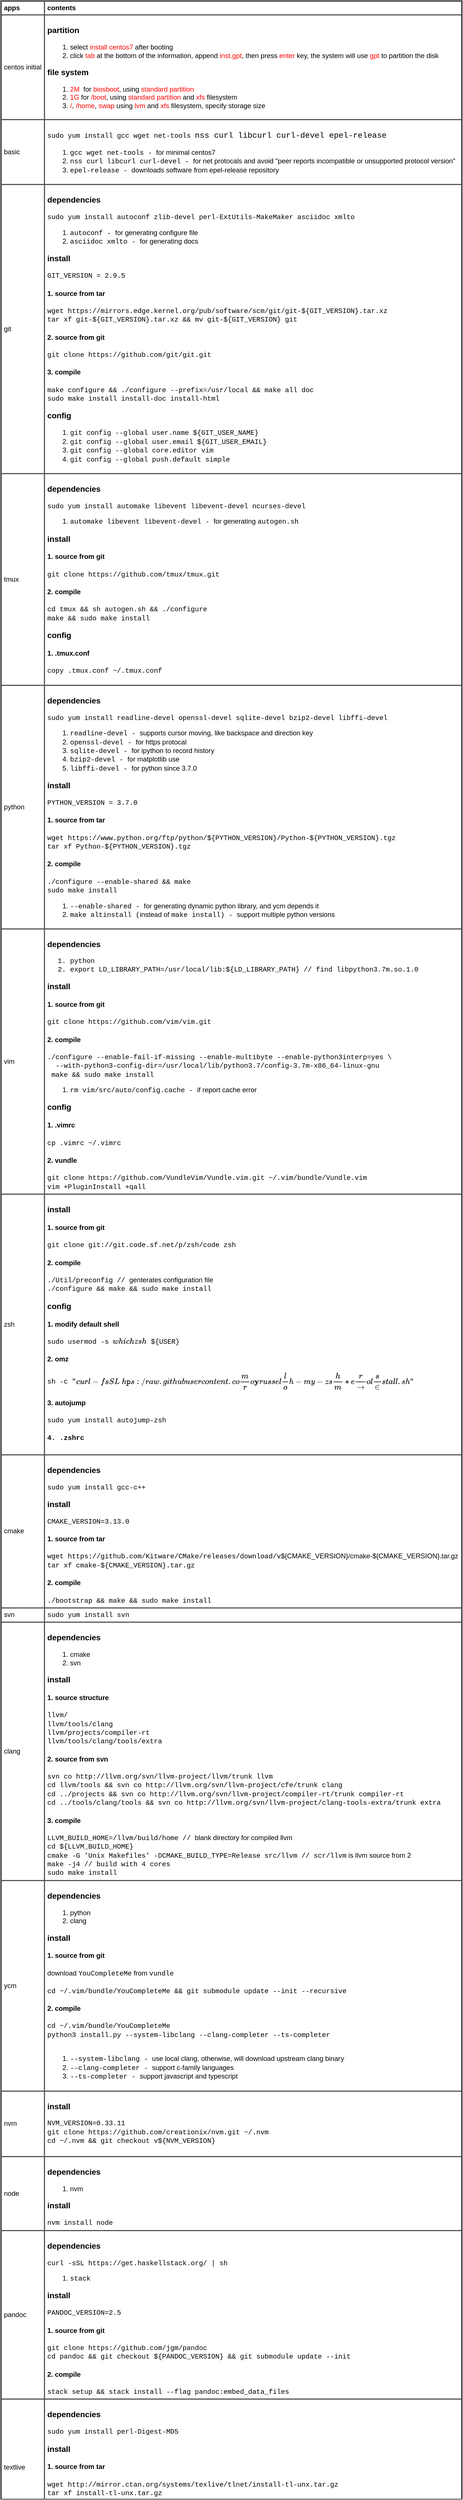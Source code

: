<mxfile version="13.1.3" pages="5">
    <diagram id="DO8AlN30-Ke9jdCdYQRL" name="os">
        <mxGraphModel dx="587" dy="480" grid="1" gridSize="10" guides="1" tooltips="1" connect="1" arrows="1" fold="1" page="1" pageScale="1" pageWidth="827" pageHeight="1169" math="0" shadow="0">
            <root>
                <mxCell id="6Q2QNVw1hPi5WaMZvSgN-0"/>
                <mxCell id="6Q2QNVw1hPi5WaMZvSgN-1" parent="6Q2QNVw1hPi5WaMZvSgN-0"/>
                <mxCell id="KJG7BUrDsRfKeY172VpE-0" value="&lt;table cellpadding=&quot;4&quot; cellspacing=&quot;0&quot; border=&quot;1&quot; style=&quot;font-size: 1em ; width: 100% ; height: 100%&quot;&gt;&lt;tbody&gt;&lt;tr&gt;&lt;th&gt;apps&lt;/th&gt;&lt;th&gt;contents&lt;/th&gt;&lt;/tr&gt;&lt;tr&gt;&lt;td&gt;centos initial&lt;/td&gt;&lt;td&gt;&lt;h3&gt;partition&lt;/h3&gt;&lt;div&gt;&lt;ol&gt;&lt;li&gt;select&amp;nbsp;&lt;font color=&quot;#ff0000&quot;&gt;install centos7&lt;/font&gt;&amp;nbsp;after booting&lt;/li&gt;&lt;li&gt;click&amp;nbsp;&lt;font color=&quot;#ff0000&quot;&gt;tab&lt;/font&gt;&amp;nbsp;at the bottom of the information, append&amp;nbsp;&lt;font color=&quot;#ff0000&quot;&gt;inst.gpt&lt;/font&gt;, then press&amp;nbsp;&lt;font color=&quot;#ff0000&quot;&gt;enter&lt;/font&gt;&amp;nbsp;key, the system will use&amp;nbsp;&lt;font color=&quot;#ff0000&quot;&gt;gpt&lt;/font&gt;&amp;nbsp;to partition the disk&lt;/li&gt;&lt;/ol&gt;&lt;h3&gt;file system&lt;/h3&gt;&lt;/div&gt;&lt;div&gt;&lt;ol&gt;&lt;li&gt;&lt;font color=&quot;#ff0000&quot;&gt;2M&lt;/font&gt;&amp;nbsp; for&amp;nbsp;&lt;font color=&quot;#ff0000&quot;&gt;biosboot&lt;/font&gt;, using&amp;nbsp;&lt;font color=&quot;#ff0000&quot;&gt;standard partition&lt;/font&gt;&lt;/li&gt;&lt;li&gt;&lt;font color=&quot;#ff0000&quot;&gt;1G&lt;/font&gt;&amp;nbsp;for&amp;nbsp;&lt;font color=&quot;#ff0000&quot;&gt;/boot&lt;/font&gt;, using&amp;nbsp;&lt;font color=&quot;#ff0000&quot;&gt;standard partition&lt;/font&gt;&amp;nbsp;and&amp;nbsp;&lt;font color=&quot;#ff0000&quot;&gt;xfs&lt;/font&gt;&amp;nbsp;filesystem&lt;/li&gt;&lt;li&gt;&lt;font color=&quot;#ff0000&quot;&gt;/&lt;/font&gt;,&amp;nbsp;&lt;font color=&quot;#ff0000&quot;&gt;/home&lt;/font&gt;,&amp;nbsp;&lt;font color=&quot;#ff0000&quot;&gt;swap&lt;/font&gt;&amp;nbsp;using&amp;nbsp;&lt;font color=&quot;#ff0000&quot;&gt;lvm&lt;/font&gt;&amp;nbsp;and&amp;nbsp;&lt;font color=&quot;#ff0000&quot;&gt;xfs&lt;/font&gt;&amp;nbsp;filesystem, specify storage size&lt;/li&gt;&lt;/ol&gt;&lt;/div&gt;&lt;/td&gt;&lt;/tr&gt;&lt;tr&gt;&lt;td&gt;basic&lt;/td&gt;&lt;td&gt;&lt;h3&gt;&lt;span style=&quot;font-family: &amp;#34;courier new&amp;#34; ; font-size: 12px ; font-weight: 400&quot;&gt;sudo yum install gcc wget net-tools&amp;nbsp;&lt;/span&gt;&lt;span style=&quot;font-family: &amp;#34;courier new&amp;#34; ; font-size: 1em ; font-weight: 400&quot;&gt;nss curl libcurl curl-devel epel-release&lt;/span&gt;&lt;br&gt;&lt;/h3&gt;&lt;ol&gt;&lt;li&gt;&lt;span style=&quot;font-family: &amp;#34;courier new&amp;#34;&quot;&gt;gcc wget net-tools - &lt;/span&gt;for minimal centos7&lt;br&gt;&lt;/li&gt;&lt;li&gt;&lt;span style=&quot;font-family: &amp;#34;courier new&amp;#34;&quot;&gt;nss curl libcurl curl-devel&amp;nbsp;-&amp;nbsp;&lt;/span&gt;for&amp;nbsp;net protocals and avoid&amp;nbsp;&quot;peer reports incompatible or unsupported protocol version&quot;&lt;/li&gt;&lt;li&gt;&lt;span style=&quot;font-size: 1em ; font-family: &amp;#34;courier new&amp;#34;&quot;&gt;epel-release - &lt;/span&gt;&lt;span style=&quot;font-size: 1em&quot;&gt;downloads software from epel-release repository&lt;/span&gt;&lt;br&gt;&lt;/li&gt;&lt;/ol&gt;&lt;/td&gt;&lt;/tr&gt;&lt;tr&gt;&lt;td&gt;git&lt;/td&gt;&lt;td&gt;&lt;h3&gt;dependencies&lt;/h3&gt;&lt;div&gt;&lt;div&gt;&lt;font face=&quot;Courier New&quot;&gt;sudo yum install autoconf zlib-devel&amp;nbsp;perl-ExtUtils-MakeMaker asciidoc xmlto&lt;/font&gt;&lt;/div&gt;&lt;/div&gt;&lt;div&gt;&lt;ol&gt;&lt;li&gt;&lt;font face=&quot;Courier New&quot;&gt;autoconf - &lt;/font&gt;for&amp;nbsp;generating configure file&lt;/li&gt;&lt;li&gt;&lt;font face=&quot;Courier New&quot;&gt;asciidoc xmlto - &lt;/font&gt;for&amp;nbsp;generating docs&lt;/li&gt;&lt;/ol&gt;&lt;h3&gt;install&lt;/h3&gt;&lt;/div&gt;&lt;div&gt;&lt;span style=&quot;font-family: &amp;#34;courier new&amp;#34;&quot;&gt;GIT_VERSION = 2.9.5&lt;/span&gt;&lt;/div&gt;&lt;h4&gt;1. source from tar&lt;/h4&gt;&lt;div&gt;&lt;div&gt;&lt;font face=&quot;Courier New&quot;&gt;wget&amp;nbsp;https://mirrors.edge.kernel.org/pub/software/scm/git/git-${GIT_VERSION}.tar.xz&lt;/font&gt;&lt;/div&gt;&lt;div&gt;&lt;font face=&quot;Courier New&quot;&gt;tar xf git-${GIT_VERSION}.tar.xz &amp;amp;&amp;amp; mv git-${GIT_VERSION} git&lt;/font&gt;&lt;/div&gt;&lt;/div&gt;&lt;h4&gt;2. source from git&lt;/h4&gt;&lt;div&gt;&lt;span&gt;&lt;font face=&quot;Courier New&quot;&gt;git clone https://github.com/git/git.git&lt;/font&gt;&lt;/span&gt;&lt;/div&gt;&lt;h4&gt;&lt;span&gt;3. compile&lt;/span&gt;&lt;/h4&gt;&lt;div&gt;&lt;div&gt;&lt;font face=&quot;Courier New&quot;&gt;make configure &amp;amp;&amp;amp;&amp;nbsp;./configure --prefix=/usr/local &amp;amp;&amp;amp; make all doc&lt;/font&gt;&lt;/div&gt;&lt;div&gt;&lt;font face=&quot;Courier New&quot;&gt;sudo make install install-doc install-html&lt;/font&gt;&lt;/div&gt;&lt;/div&gt;&lt;h3&gt;config&lt;/h3&gt;&lt;div&gt;&lt;ol&gt;&lt;li&gt;&lt;font face=&quot;Courier New&quot;&gt;git config --global user.name ${GIT_USER_NAME}&lt;/font&gt;&lt;/li&gt;&lt;li&gt;&lt;font face=&quot;Courier New&quot;&gt;git config --global user.email ${GIT_USER_EMAIL}&lt;/font&gt;&lt;/li&gt;&lt;li&gt;&lt;font face=&quot;Courier New&quot;&gt;git config --global core.editor vim&lt;/font&gt;&lt;/li&gt;&lt;li&gt;&lt;font face=&quot;Courier New&quot;&gt;git config --global push.default simple&lt;/font&gt;&lt;/li&gt;&lt;/ol&gt;&lt;/div&gt;&lt;/td&gt;&lt;/tr&gt;&lt;tr&gt;&lt;td&gt;tmux&lt;/td&gt;&lt;td&gt;&lt;h3&gt;dependencies&lt;/h3&gt;&lt;div&gt;&lt;font face=&quot;Courier New&quot;&gt;sudo yum install automake libevent libevent-devel ncurses-devel&lt;/font&gt;&lt;br&gt;&lt;/div&gt;&lt;div&gt;&lt;ol&gt;&lt;li&gt;&lt;font face=&quot;Courier New&quot;&gt;automake libevent libevent-devel - &lt;/font&gt;for generating &lt;font face=&quot;Courier New&quot;&gt;autogen.sh&lt;/font&gt;&lt;br&gt;&lt;/li&gt;&lt;/ol&gt;&lt;h3&gt;install&lt;/h3&gt;&lt;/div&gt;&lt;h4&gt;1. source from git&lt;/h4&gt;&lt;div&gt;&lt;span style=&quot;font-family: &amp;#34;courier new&amp;#34;&quot;&gt;git clone&amp;nbsp;&lt;/span&gt;&lt;font style=&quot;font-family: &amp;#34;courier new&amp;#34;&quot;&gt;https://github.com/tmux/tmux.git&lt;/font&gt;&lt;/div&gt;&lt;div&gt;&lt;font&gt;&lt;h4&gt;&lt;font&gt;2. compile&lt;/font&gt;&lt;/h4&gt;&lt;div style=&quot;font-family: &amp;#34;helvetica&amp;#34;&quot;&gt;&lt;font face=&quot;Courier New&quot;&gt;cd tmux &amp;amp;&amp;amp;&amp;nbsp;sh autogen.sh &amp;amp;&amp;amp;&amp;nbsp;./configure&amp;nbsp;&lt;/font&gt;&lt;/div&gt;&lt;div style=&quot;font-family: &amp;#34;helvetica&amp;#34;&quot;&gt;&lt;font face=&quot;Courier New&quot;&gt;make &amp;amp;&amp;amp;&amp;nbsp;sudo make install&lt;/font&gt;&lt;/div&gt;&lt;h3&gt;&lt;font&gt;config&lt;/font&gt;&lt;/h3&gt;&lt;h4&gt;&lt;font&gt;1. .tmux.conf&lt;/font&gt;&lt;/h4&gt;&lt;p&gt;&lt;font face=&quot;Courier New&quot;&gt;copy .tmux.conf ~/.tmux.conf&lt;/font&gt;&lt;/p&gt;&lt;/font&gt;&lt;/div&gt;&lt;/td&gt;&lt;/tr&gt;&lt;tr&gt;&lt;td&gt;python&lt;/td&gt;&lt;td&gt;&lt;h3&gt;dependencies&lt;/h3&gt;&lt;div&gt;&lt;font face=&quot;Courier New&quot;&gt;sudo yum install readline-devel openssl-devel&amp;nbsp;&lt;span style=&quot;font-size: 1em&quot;&gt;sqlite-devel bzip2-devel libffi-devel&lt;/span&gt;&lt;/font&gt;&lt;br&gt;&lt;/div&gt;&lt;div&gt;&lt;ol&gt;&lt;li&gt;&lt;font face=&quot;Courier New&quot;&gt;readline-devel - &lt;/font&gt;supports cursor moving, like backspace and direction key&lt;/li&gt;&lt;li&gt;&lt;font face=&quot;Courier New&quot;&gt;openssl-devel - &lt;/font&gt;for https protocal&lt;/li&gt;&lt;li&gt;&lt;font face=&quot;Courier New&quot;&gt;sqlite-devel - &lt;/font&gt;for ipython to record history&lt;/li&gt;&lt;li&gt;&lt;font face=&quot;Courier New&quot;&gt;bzip2-devel - &lt;/font&gt;for matplotlib use&lt;/li&gt;&lt;li&gt;&lt;font face=&quot;Courier New&quot;&gt;libffi-devel - &lt;/font&gt;for python since 3.7.0&lt;/li&gt;&lt;/ol&gt;&lt;h3&gt;install&lt;/h3&gt;&lt;/div&gt;&lt;div&gt;&lt;span style=&quot;font-family: &amp;#34;courier new&amp;#34;&quot;&gt;PYTHON_VERSION = 3.7.0&lt;/span&gt;&lt;/div&gt;&lt;h4&gt;1. source from tar&lt;/h4&gt;&lt;div&gt;&lt;div&gt;&lt;font face=&quot;Courier New&quot;&gt;wget&amp;nbsp;https://www.python.org/ftp/python/${PYTHON_VERSION}/Python-${PYTHON_VERSION}.tgz&lt;/font&gt;&lt;/div&gt;&lt;div&gt;&lt;font face=&quot;Courier New&quot;&gt;tar xf Python-${PYTHON_VERSION}.tgz&lt;/font&gt;&lt;/div&gt;&lt;/div&gt;&lt;h4&gt;2. compile&lt;/h4&gt;&lt;div&gt;&lt;div&gt;&lt;font face=&quot;Courier New&quot;&gt;./configure --enable-shared &amp;amp;&amp;amp;&amp;nbsp;make&lt;/font&gt;&lt;/div&gt;&lt;div&gt;&lt;font face=&quot;Courier New&quot;&gt;sudo make install&lt;/font&gt;&lt;/div&gt;&lt;/div&gt;&lt;div&gt;&lt;ol&gt;&lt;li&gt;&lt;font face=&quot;Courier New&quot;&gt;--enable-shared - &lt;/font&gt;for&amp;nbsp;generating dynamic python library, and ycm depends it&lt;br&gt;&lt;/li&gt;&lt;li&gt;&lt;font face=&quot;Courier New&quot;&gt;make altinstall (&lt;/font&gt;instead of &lt;font face=&quot;Courier New&quot;&gt;make install) - &lt;/font&gt;support multiple python&amp;nbsp;versions&lt;br&gt;&lt;/li&gt;&lt;/ol&gt;&lt;/div&gt;&lt;/td&gt;&lt;/tr&gt;&lt;tr&gt;&lt;td&gt;vim&lt;/td&gt;&lt;td&gt;&lt;h3&gt;dependencies&lt;/h3&gt;&lt;font face=&quot;Courier New&quot;&gt;&lt;ol&gt;&lt;li&gt;&lt;font face=&quot;Courier New&quot;&gt;python&lt;/font&gt;&lt;/li&gt;&lt;li&gt;&lt;font face=&quot;Courier New&quot;&gt;export LD_LIBRARY_PATH=/usr/local/lib:${LD_LIBRARY_PATH} //&amp;nbsp;&lt;/font&gt;find&lt;font face=&quot;Courier New&quot;&gt; libpython3.7m.so.1.0&lt;/font&gt;&lt;/li&gt;&lt;/ol&gt;&lt;/font&gt;&lt;h3&gt;install&lt;/h3&gt;&lt;h4&gt;1. source from git&lt;/h4&gt;&lt;div&gt;&lt;font face=&quot;Courier New&quot;&gt;git clone&amp;nbsp;&lt;font&gt;https://github.com/vim/vim.git&lt;/font&gt;&lt;/font&gt;&lt;/div&gt;&lt;h4&gt;&lt;font&gt;2. compile&lt;/font&gt;&lt;/h4&gt;&lt;div&gt;&lt;font&gt;&lt;div&gt;&lt;span style=&quot;font-family: &amp;#34;courier new&amp;#34; ; font-size: 1em&quot;&gt;./configure --enable-fail-if-missing --enable-multibyte&amp;nbsp;--enable-python3interp=yes \&lt;/span&gt;&lt;br&gt;&lt;/div&gt;&lt;/font&gt;&lt;/div&gt;&lt;div&gt;&lt;div&gt;&lt;font face=&quot;Courier New&quot;&gt;&amp;nbsp; --with-python3-config-dir=/usr/local/lib/python3.7/config-3.7m-x86_64-linux-gnu&lt;/font&gt;&lt;/div&gt;&lt;div&gt;&lt;font face=&quot;Courier New&quot;&gt;&amp;nbsp;make &amp;amp;&amp;amp;&amp;nbsp;sudo make install&lt;/font&gt;&lt;/div&gt;&lt;/div&gt;&lt;div&gt;&lt;ol&gt;&lt;li&gt;&lt;font face=&quot;Courier New&quot;&gt;rm vim/src/auto/config.cache -&amp;nbsp;&lt;/font&gt;&lt;span style=&quot;font-size: 1em&quot;&gt;if report cache error&lt;/span&gt;&lt;/li&gt;&lt;/ol&gt;&lt;/div&gt;&lt;h3&gt;&lt;span style=&quot;font-size: 1em&quot;&gt;config&lt;/span&gt;&lt;/h3&gt;&lt;h4&gt;&lt;span style=&quot;font-size: 1em&quot;&gt;1. .vimrc&lt;/span&gt;&lt;/h4&gt;&lt;p&gt;&lt;font face=&quot;Courier New&quot;&gt;cp .vimrc ~/.vimrc&lt;/font&gt;&lt;/p&gt;&lt;h4&gt;2. vundle&lt;/h4&gt;&lt;div&gt;&lt;span style=&quot;font-family: &amp;#34;courier new&amp;#34;&quot;&gt;git clone&amp;nbsp;&lt;/span&gt;&lt;span style=&quot;font-family: &amp;#34;courier new&amp;#34;&quot;&gt;&lt;font color=&quot;#000000&quot;&gt;https://github.com/VundleVim/Vundle.vim.git&lt;/font&gt;&amp;nbsp;~/.vim/bundle/Vundle.vim&lt;/span&gt;&lt;br style=&quot;font-family: &amp;#34;courier new&amp;#34;&quot;&gt;&lt;span style=&quot;font-family: &amp;#34;courier new&amp;#34;&quot;&gt;vim +PluginInstall +qall&lt;/span&gt;&lt;br&gt;&lt;/div&gt;&lt;/td&gt;&lt;/tr&gt;&lt;tr&gt;&lt;td&gt;zsh&lt;/td&gt;&lt;td&gt;&lt;h3&gt;install&lt;/h3&gt;&lt;h4&gt;1. source from git&lt;/h4&gt;&lt;div&gt;&lt;span style=&quot;font-family: &amp;#34;courier new&amp;#34;&quot;&gt;git clone&amp;nbsp;&lt;/span&gt;&lt;font style=&quot;font-family: &amp;#34;courier new&amp;#34;&quot;&gt;git://git.code.sf.net/p/zsh/code&lt;/font&gt;&lt;span style=&quot;font-family: &amp;#34;courier new&amp;#34;&quot;&gt;&amp;nbsp;zsh&lt;/span&gt;&lt;/div&gt;&lt;h4&gt;2. compile&lt;/h4&gt;&lt;div&gt;&lt;span style=&quot;font-family: &amp;#34;courier new&amp;#34;&quot;&gt;./Util/preconfig //&amp;nbsp;&lt;/span&gt;&lt;span&gt;genterates configuration file&lt;/span&gt;&lt;br&gt;&lt;font face=&quot;Courier New&quot;&gt;&lt;span style=&quot;font-size: 1em&quot;&gt;./configure &amp;amp;&amp;amp;&amp;nbsp;&lt;/span&gt;&lt;span style=&quot;font-size: 1em&quot;&gt;make &amp;amp;&amp;amp; sudo make install&lt;/span&gt;&lt;/font&gt;&lt;/div&gt;&lt;h3&gt;&lt;span style=&quot;font-size: 1em&quot;&gt;config&lt;/span&gt;&lt;/h3&gt;&lt;h4&gt;&lt;span style=&quot;font-size: 1em&quot;&gt;1. modify default shell&lt;/span&gt;&lt;/h4&gt;&lt;div&gt;&lt;font face=&quot;Courier New&quot;&gt;sudo usermod -s `which zsh` ${USER}&lt;/font&gt;&lt;/div&gt;&lt;h4&gt;2. omz&lt;/h4&gt;&lt;div&gt;&lt;font face=&quot;Courier New&quot;&gt;sh -c &quot;`curl -fsSL&amp;nbsp;https://raw.githubusercontent.com/robbyrussell/oh-my-zsh/master/tools/install.sh`&quot;&lt;/font&gt;&lt;/div&gt;&lt;h4&gt;3. autojump&lt;/h4&gt;&lt;div&gt;&lt;span&gt;&lt;font face=&quot;Courier New&quot;&gt;sudo yum install autojump-zsh&lt;/font&gt;&lt;/span&gt;&lt;/div&gt;&lt;h4&gt;&lt;span&gt;&lt;font face=&quot;Courier New&quot;&gt;4. .zshrc&lt;/font&gt;&lt;/span&gt;&lt;/h4&gt;&lt;/td&gt;&lt;/tr&gt;&lt;tr&gt;&lt;td&gt;cmake&lt;/td&gt;&lt;td&gt;&lt;h3&gt;dependencies&lt;/h3&gt;&lt;div&gt;&lt;font face=&quot;Courier New&quot;&gt;sudo yum install gcc-c++&lt;br&gt;&lt;/font&gt;&lt;/div&gt;&lt;h3&gt;install&lt;/h3&gt;&lt;div&gt;&lt;font face=&quot;Courier New&quot;&gt;CMAKE_VERSION=3.13.0&lt;br&gt;&lt;/font&gt;&lt;/div&gt;&lt;h4&gt;1. source from tar&lt;/h4&gt;&lt;div&gt;&lt;font face=&quot;Courier New&quot;&gt;wget https://github.com/Kitware/CMake/releases/download/v&lt;/font&gt;${CMAKE_VERSION}/cmake-${CMAKE_VERSION}.tar.gz&lt;br&gt;&lt;/div&gt;&lt;div&gt;&lt;font face=&quot;Courier New&quot;&gt;tar xf cmake-${CMAKE_VERSION}.tar.gz&lt;/font&gt;&lt;br&gt;&lt;/div&gt;&lt;h4&gt;2. compile&lt;/h4&gt;&lt;div&gt;&lt;font face=&quot;Courier New&quot;&gt;./bootstrap &amp;amp;&amp;amp; make &amp;amp;&amp;amp; sudo make install&lt;/font&gt;&lt;br&gt;&lt;/div&gt;&lt;/td&gt;&lt;/tr&gt;&lt;tr&gt;&lt;td&gt;svn&lt;/td&gt;&lt;td&gt;&lt;font face=&quot;Courier New&quot;&gt;sudo yum install svn&lt;/font&gt;&lt;br&gt;&lt;/td&gt;&lt;/tr&gt;&lt;tr&gt;&lt;td&gt;clang&lt;/td&gt;&lt;td&gt;&lt;h3&gt;dependencies&lt;/h3&gt;&lt;div&gt;&lt;ol&gt;&lt;li&gt;cmake&lt;/li&gt;&lt;li&gt;svn&lt;/li&gt;&lt;/ol&gt;&lt;/div&gt;&lt;h3&gt;install&lt;/h3&gt;&lt;h4&gt;1. source structure&lt;/h4&gt;&lt;div&gt;&lt;font face=&quot;Courier New&quot;&gt;llvm/&lt;/font&gt;&lt;/div&gt;&lt;div&gt;&lt;font face=&quot;Courier New&quot;&gt;llvm/tools/clang&lt;/font&gt;&lt;/div&gt;&lt;div&gt;&lt;font face=&quot;Courier New&quot;&gt;llvm/projects/compiler-rt&lt;/font&gt;&lt;/div&gt;&lt;div&gt;&lt;font face=&quot;Courier New&quot;&gt;llvm/tools/clang/tools/extra&lt;/font&gt;&lt;/div&gt;&lt;h4&gt;2. source from svn&lt;/h4&gt;&lt;div&gt;&lt;font face=&quot;Courier New&quot;&gt;svn co http://llvm.org/svn/llvm-project/llvm/trunk llvm&lt;/font&gt;&lt;/div&gt;&lt;div&gt;&lt;font face=&quot;Courier New&quot;&gt;cd llvm/tools &amp;amp;&amp;amp; svn co http://llvm.org/svn/llvm-project/cfe/trunk clang&lt;/font&gt;&lt;/div&gt;&lt;div&gt;&lt;font face=&quot;Courier New&quot;&gt;cd ../projects &amp;amp;&amp;amp; svn co http://llvm.org/svn/llvm-project/compiler-rt/trunk compiler-rt&lt;/font&gt;&lt;/div&gt;&lt;div&gt;&lt;font face=&quot;Courier New&quot;&gt;cd ../tools/clang/tools &amp;amp;&amp;amp; svn co http://llvm.org/svn/llvm-project/clang-tools-extra/trunk extra&lt;/font&gt;&lt;/div&gt;&lt;h4&gt;3. compile&lt;/h4&gt;&lt;div&gt;&lt;font face=&quot;Courier New&quot;&gt;LLVM_BUILD_HOME=/llvm/build/home // &lt;/font&gt;blank directory for compiled llvm&lt;/div&gt;&lt;div&gt;&lt;font face=&quot;Courier New&quot;&gt;cd ${LLVM_BUILD_HOME}&lt;/font&gt;&lt;/div&gt;&lt;div&gt;&lt;font face=&quot;Courier New&quot;&gt;cmake -G 'Unix Makefiles' -DCMAKE_BUILD_TYPE=Release src/llvm // scr/llvm&lt;/font&gt; is llvm source from 2&lt;br&gt;&lt;/div&gt;&lt;div&gt;&lt;font face=&quot;Courier New&quot;&gt;make -j4 // build with 4 cores&lt;/font&gt;&lt;br&gt;&lt;/div&gt;&lt;div&gt;&lt;font face=&quot;Courier New&quot;&gt;sudo make install&lt;br&gt;&lt;/font&gt;&lt;/div&gt;&lt;/td&gt;&lt;/tr&gt;&lt;tr&gt;&lt;td&gt;ycm&lt;/td&gt;&lt;td&gt;&lt;h3&gt;dependencies&lt;/h3&gt;&lt;div&gt;&lt;ol&gt;&lt;li&gt;python&lt;/li&gt;&lt;li&gt;clang&lt;/li&gt;&lt;/ol&gt;&lt;h3&gt;install&lt;/h3&gt;&lt;/div&gt;&lt;h4&gt;1. source from git&lt;/h4&gt;&lt;div&gt;&lt;span style=&quot;font-size: 1em&quot;&gt;download&amp;nbsp;&lt;/span&gt;&lt;font face=&quot;Courier New&quot; style=&quot;font-size: 1em&quot;&gt;YouCompleteMe&lt;/font&gt;&lt;span style=&quot;font-size: 1em&quot;&gt;&amp;nbsp;from &lt;/span&gt;&lt;font face=&quot;Courier New&quot; style=&quot;font-size: 1em&quot;&gt;vundle&lt;/font&gt;&lt;/div&gt;&lt;div&gt;&lt;font face=&quot;Courier New&quot;&gt;&lt;br&gt;&lt;/font&gt;&lt;span style=&quot;font-family: &amp;#34;courier new&amp;#34; ; font-size: 1em&quot;&gt;cd ~/.vim/bundle/YouCompleteMe &amp;amp;&amp;amp; git submodule update --init --recursive&lt;/span&gt;&lt;br&gt;&lt;h4&gt;2. compile&lt;/h4&gt;&lt;/div&gt;&lt;div&gt;&lt;font face=&quot;Courier New&quot;&gt;cd ~/.vim/bundle/YouCompleteMe&lt;/font&gt;&lt;/div&gt;&lt;div&gt;&lt;font face=&quot;Courier New&quot;&gt;python3 install.py --system-libclang --clang-completer --ts-completer&lt;/font&gt;&lt;br&gt;&lt;/div&gt;&lt;div&gt;&lt;font face=&quot;Courier New&quot;&gt;&lt;br&gt;&lt;/font&gt;&lt;/div&gt;&lt;div&gt;&lt;ol&gt;&lt;li&gt;&lt;font face=&quot;Courier New&quot;&gt;--system-libclang - &lt;/font&gt;use local clang, otherwise, will download upstream&amp;nbsp;&lt;span style=&quot;font-size: 1em&quot;&gt;clang binar&lt;/span&gt;&lt;span style=&quot;font-family: &amp;#34;courier new&amp;#34; ; font-size: 1em&quot;&gt;y&lt;/span&gt;&lt;/li&gt;&lt;li&gt;&lt;span style=&quot;font-family: &amp;#34;courier new&amp;#34; ; font-size: 1em&quot;&gt;--clang-completer - &lt;/span&gt;&lt;span style=&quot;font-size: 1em&quot;&gt;support c-family languages&lt;/span&gt;&lt;/li&gt;&lt;li&gt;&lt;span style=&quot;font-family: &amp;#34;courier new&amp;#34; ; font-size: 1em&quot;&gt;--ts-completer - &lt;/span&gt;&lt;span style=&quot;font-size: 1em&quot;&gt;support javascript and typescript&lt;/span&gt;&lt;/li&gt;&lt;/ol&gt;&lt;/div&gt;&lt;/td&gt;&lt;/tr&gt;&lt;tr&gt;&lt;td&gt;nvm&lt;/td&gt;&lt;td&gt;&lt;h3&gt;install&lt;/h3&gt;&lt;div&gt;&lt;font face=&quot;Courier New&quot;&gt;NVM_VERSION=0.33.11&lt;/font&gt;&lt;br&gt;&lt;/div&gt;&lt;div&gt;&lt;font face=&quot;Courier New&quot;&gt;git clone https://github.com/creationix/nvm.git ~/.nvm&lt;/font&gt;&lt;/div&gt;&lt;div&gt;&lt;font face=&quot;Courier New&quot;&gt;cd ~/.nvm &amp;amp;&amp;amp; git checkout v${NVM_VERSION}&lt;br&gt;&lt;/font&gt;&lt;/div&gt;&lt;div&gt;&lt;br&gt;&lt;/div&gt;&lt;/td&gt;&lt;/tr&gt;&lt;tr&gt;&lt;td&gt;node&lt;/td&gt;&lt;td&gt;&lt;h3&gt;dependencies&lt;/h3&gt;&lt;div&gt;&lt;ol&gt;&lt;li&gt;nvm&lt;/li&gt;&lt;/ol&gt;&lt;h3&gt;install&lt;/h3&gt;&lt;/div&gt;&lt;div&gt;&lt;font face=&quot;Courier New&quot;&gt;nvm install node&lt;/font&gt;&lt;br&gt;&lt;/div&gt;&lt;/td&gt;&lt;/tr&gt;&lt;tr&gt;&lt;td&gt;pandoc&lt;/td&gt;&lt;td&gt;&lt;h3&gt;dependencies&lt;/h3&gt;&lt;div&gt;&lt;font face=&quot;Courier New&quot;&gt;curl -sSL https://get.haskellstack.org/ | sh&lt;/font&gt;&lt;/div&gt;&lt;div&gt;&lt;ol&gt;&lt;li&gt;&lt;font face=&quot;Courier New&quot;&gt;stack&lt;/font&gt;&lt;/li&gt;&lt;/ol&gt;&lt;/div&gt;&lt;h3&gt;install&lt;/h3&gt;&lt;div&gt;&lt;font face=&quot;Courier New&quot;&gt;PANDOC_VERSION=2.5&lt;/font&gt;&lt;br&gt;&lt;/div&gt;&lt;h4&gt;1. source from git&lt;/h4&gt;&lt;div&gt;&lt;font face=&quot;Courier New&quot;&gt;git clone https://github.com/jgm/pandoc&lt;br&gt;&lt;/font&gt;&lt;/div&gt;&lt;div&gt;&lt;font face=&quot;Courier New&quot;&gt;cd pandoc &amp;amp;&amp;amp; git checkout ${PANDOC_VERSION} &amp;amp;&amp;amp; git submodule update --init&lt;/font&gt;&lt;br&gt;&lt;/div&gt;&lt;h4&gt;2. compile&lt;/h4&gt;&lt;div&gt;&lt;font face=&quot;Courier New&quot;&gt;stack setup &amp;amp;&amp;amp; stack install --flag pandoc:embed_data_files&lt;/font&gt;&lt;br&gt;&lt;/div&gt;&lt;/td&gt;&lt;/tr&gt;&lt;tr&gt;&lt;td&gt;textlive&lt;/td&gt;&lt;td&gt;&lt;h3&gt;dependencies&lt;/h3&gt;&lt;div&gt;&lt;font face=&quot;Courier New&quot;&gt;sudo yum install perl-Digest-MD5&lt;/font&gt;&lt;/div&gt;&lt;h3&gt;install&lt;/h3&gt;&lt;h4&gt;1. source from tar&lt;/h4&gt;&lt;div&gt;&lt;font face=&quot;Courier New&quot;&gt;wget http://mirror.ctan.org/systems/texlive/tlnet/install-tl-unx.tar.gz&lt;/font&gt;&lt;br&gt;&lt;/div&gt;&lt;div&gt;&lt;font face=&quot;Courier New&quot;&gt;tar xf&amp;nbsp;&lt;span style=&quot;font-size: 1em&quot;&gt;install-tl-unx.tar.gz&lt;/span&gt;&lt;/font&gt;&lt;/div&gt;&lt;h4&gt;&lt;span style=&quot;font-size: 1em&quot;&gt;2. compile&lt;/span&gt;&lt;/h4&gt;&lt;div&gt;&lt;span&gt;&lt;font face=&quot;Courier New&quot;&gt;sudo ./install-tl // may take long time&lt;/font&gt;&lt;br&gt;&lt;/span&gt;&lt;/div&gt;&lt;/td&gt;&lt;/tr&gt;&lt;/tbody&gt;&lt;/table&gt; " style="verticalAlign=top;align=left;overflow=fill;fontSize=12;fontFamily=Helvetica;html=1" parent="6Q2QNVw1hPi5WaMZvSgN-1" vertex="1">
                    <mxGeometry x="9" y="10" width="811" height="4390" as="geometry"/>
                </mxCell>
            </root>
        </mxGraphModel>
    </diagram>
    <diagram id="lwAj-uwZ5eRt0ryWLyOh" name="config">
        &#xa;        
        <mxGraphModel dx="630" dy="210" grid="1" gridSize="10" guides="1" tooltips="1" connect="1" arrows="1" fold="1" page="1" pageScale="1" pageWidth="827" pageHeight="1169" math="0" shadow="0">
            &#xa;            
            <root>
                &#xa;                
                <mxCell id="JUOyaQ4bhRh2m0rIyQWl-0"/>
                &#xa;                
                <mxCell id="JUOyaQ4bhRh2m0rIyQWl-1" parent="JUOyaQ4bhRh2m0rIyQWl-0"/>
                &#xa;                
                <mxCell id="JUOyaQ4bhRh2m0rIyQWl-2" value="&lt;table cellpadding=&quot;4&quot; cellspacing=&quot;0&quot; border=&quot;1&quot; style=&quot;font-size: 1em ; width: 100% ; height: 100%&quot;&gt;&lt;tbody&gt;&lt;tr&gt;&lt;th&gt;config&lt;/th&gt;&lt;th&gt;contents&lt;/th&gt;&lt;/tr&gt;&lt;tr&gt;&lt;td&gt;user&lt;/td&gt;&lt;td&gt;&lt;h3&gt;command&lt;/h3&gt;&lt;ol&gt;&lt;li&gt;&lt;font face=&quot;Courier New&quot;&gt;adduser user_name [-M]&lt;/font&gt;&lt;/li&gt;&lt;li&gt;&lt;font face=&quot;Courier New&quot;&gt;userdel user_name&lt;/font&gt;&lt;/li&gt;&lt;li&gt;&lt;font face=&quot;Courier New&quot;&gt;passwd&amp;nbsp;user_name&lt;/font&gt;&lt;/li&gt;&lt;li&gt;&lt;font face=&quot;Courier New&quot;&gt;chown -R user_name: user_home&lt;/font&gt;&lt;/li&gt;&lt;li&gt;&lt;font face=&quot;Courier New&quot;&gt;usermod -d user_home&amp;nbsp;user_name&lt;/font&gt;&lt;/li&gt;&lt;li&gt;&lt;font face=&quot;Courier New&quot;&gt;sudo usermod -s `which zsh`&amp;nbsp;user_name&lt;/font&gt;&lt;/li&gt;&lt;li&gt;&lt;font face=&quot;Courier New&quot;&gt;gpasswd -a user_namewheel -&amp;nbsp;wheel has&amp;nbsp;sudo&amp;nbsp;priviledge&lt;/font&gt;&lt;/li&gt;&lt;/ol&gt;&lt;/td&gt;&lt;/tr&gt;&lt;tr&gt;&lt;td&gt;ssh&lt;/td&gt;&lt;td&gt;&lt;h3&gt;command&lt;/h3&gt;&lt;ol&gt;&lt;li&gt;&lt;font face=&quot;Courier New&quot;&gt;ssh-keygen -t rsa&lt;/font&gt;&lt;/li&gt;&lt;li&gt;&lt;font face=&quot;Courier New&quot;&gt;ssh-copy-id user@host&lt;/font&gt;&lt;span style=&quot;font-family: &amp;#34;courier new&amp;#34;&quot;&gt;&amp;nbsp;-&amp;nbsp;&lt;/span&gt;copy public key to remote user&lt;/li&gt;&lt;li&gt;&lt;font face=&quot;Courier New&quot;&gt;ssh user@host 'mkdir -p .ssh &amp;amp;&amp;amp; cat &amp;gt;&amp;gt; .ssh/authorized_keys' &amp;lt; ~/.ssh/id_rsa.pub&lt;/font&gt;&lt;/li&gt;&lt;/ol&gt;&lt;/td&gt;&lt;/tr&gt;&lt;tr&gt;&lt;td&gt;systemd&lt;/td&gt;&lt;td&gt;&lt;h3&gt;command&lt;/h3&gt;&lt;ol&gt;&lt;li&gt;&lt;font face=&quot;Courier New&quot;&gt;/usr/lib/systemd/system/ -&amp;nbsp;&lt;/font&gt;system path&lt;/li&gt;&lt;li&gt;&lt;font face=&quot;Courier New&quot;&gt;/etc/systemd/system/ -&amp;nbsp;&lt;/font&gt;customize path, overrides system config&lt;/li&gt;&lt;li&gt;&lt;font face=&quot;Courier New&quot;&gt;systemctl edit service_name.service - &lt;/font&gt;changes systemd parameters&lt;br&gt;&lt;/li&gt;&lt;li&gt;&lt;font face=&quot;Courier New&quot;&gt;systemctl set-default multi-user.target&lt;/font&gt;&lt;span style=&quot;font-family: &amp;#34;courier new&amp;#34;&quot;&gt;&amp;nbsp;-&amp;nbsp;&lt;/span&gt;text mode&lt;/li&gt;&lt;li&gt;&lt;font face=&quot;Courier New&quot;&gt;systemctl set-default graphical.target&lt;/font&gt;&lt;span style=&quot;font-family: &amp;#34;courier new&amp;#34;&quot;&gt;&amp;nbsp;-&amp;nbsp;&lt;/span&gt;graphical mode&lt;/li&gt;&lt;li&gt;&lt;font face=&quot;Courier New&quot;&gt;systemctl [start multi-user.target, graphical.target]&lt;/font&gt;&lt;/li&gt;&lt;li&gt;&lt;font face=&quot;Courier New&quot;&gt;systemctl [start, stop, status, restart, reload, enable, disenable] service_name.service&lt;/font&gt;&lt;/li&gt;&lt;/ol&gt;&lt;h3&gt;service&lt;/h3&gt;&lt;h4&gt;example&lt;/h4&gt;&lt;h4&gt;&lt;font face=&quot;Courier New&quot;&gt;/usr/lib/systemd/system/postgresql.service&lt;/font&gt;&lt;/h4&gt;&lt;div&gt;&lt;font face=&quot;Courier New&quot;&gt;...&lt;/font&gt;&lt;/div&gt;&lt;div&gt;&lt;font face=&quot;Courier New&quot;&gt;[Service]&lt;/font&gt;&lt;/div&gt;&lt;div&gt;&lt;font face=&quot;Courier New&quot;&gt;...&lt;/font&gt;&lt;/div&gt;&lt;div&gt;&lt;span style=&quot;font-family: &amp;#34;courier new&amp;#34;&quot;&gt;Environment=PGPORT=5432&lt;/span&gt;&lt;font face=&quot;Courier New&quot;&gt;&lt;br&gt;&lt;/font&gt;&lt;/div&gt;&lt;div&gt;&lt;span style=&quot;font-family: &amp;#34;courier new&amp;#34;&quot;&gt;...&lt;/span&gt;&lt;/div&gt;&lt;h4&gt;&lt;font face=&quot;Courier New&quot;&gt;/etc/systemd/system/postgresql.service&lt;/font&gt;&lt;/h4&gt;&lt;div&gt;&lt;font face=&quot;Courier New&quot;&gt;.include /usr/lib/systemd/system/postgresql.service&lt;br&gt;&lt;/font&gt;&lt;/div&gt;&lt;div&gt;&lt;font face=&quot;Courier New&quot;&gt;[Service]&lt;br&gt;&lt;/font&gt;&lt;/div&gt;&lt;div&gt;&lt;font face=&quot;Courier New&quot;&gt;Environment=PGPORT=5433&lt;/font&gt;&lt;br&gt;&lt;/div&gt;&lt;div&gt;&lt;font face=&quot;Courier New&quot;&gt;...&lt;/font&gt;&lt;/div&gt;&lt;/td&gt;&lt;/tr&gt;&lt;tr&gt;&lt;td&gt;firewall&lt;/td&gt;&lt;td&gt;&lt;h3&gt;command&lt;/h3&gt;&lt;ol&gt;&lt;li&gt;&lt;font face=&quot;Courier New&quot;&gt;firewall-cmd --permanent --add-service=postgresql&lt;/font&gt;&lt;/li&gt;&lt;li&gt;&lt;font face=&quot;Courier New&quot;&gt;firewall-cmd --permanent&amp;nbsp;--add-port=6379/tcp&lt;br&gt;&lt;/font&gt;&lt;/li&gt;&lt;li&gt;&lt;font face=&quot;Courier New&quot;&gt;systemctl reload firewalld&lt;/font&gt;&lt;/li&gt;&lt;/ol&gt;&lt;/td&gt;&lt;/tr&gt;&lt;tr&gt;&lt;td&gt;uname&lt;/td&gt;&lt;td&gt;&lt;h3&gt;command&lt;/h3&gt;&lt;ol&gt;&lt;li&gt;&lt;font face=&quot;Courier New&quot;&gt;uname -s =&amp;gt; [Linux, Darwin,&amp;nbsp;MINGW*|MSYS_NT*]&lt;/font&gt;&lt;/li&gt;&lt;/ol&gt;&lt;/td&gt;&lt;/tr&gt;&lt;/tbody&gt;&lt;/table&gt; " style="verticalAlign=top;align=left;overflow=fill;fontSize=12;fontFamily=Helvetica;html=1" parent="JUOyaQ4bhRh2m0rIyQWl-1" vertex="1">
                    &#xa;                    
                    <mxGeometry x="10" y="10" width="800" height="960" as="geometry"/>
                    &#xa;                
                </mxCell>
                &#xa;            
            </root>
            &#xa;        
        </mxGraphModel>
        &#xa;    
    </diagram>
    <diagram id="w72pNECHRSz_Sds9uZAY" name="shell">
        <mxGraphModel dx="587" dy="480" grid="1" gridSize="10" guides="1" tooltips="1" connect="1" arrows="1" fold="1" page="1" pageScale="1" pageWidth="827" pageHeight="1169" math="0" shadow="0">
            <root>
                <mxCell id="L4VUpeE0nkPnOrevRauf-0"/>
                <mxCell id="L4VUpeE0nkPnOrevRauf-1" parent="L4VUpeE0nkPnOrevRauf-0"/>
                <mxCell id="L4VUpeE0nkPnOrevRauf-2" value="&lt;table cellpadding=&quot;4&quot; cellspacing=&quot;0&quot; border=&quot;1&quot; style=&quot;font-size: 1em ; width: 100% ; height: 100%&quot;&gt;&lt;tbody&gt;&lt;tr&gt;&lt;th&gt;syntax&lt;/th&gt;&lt;th&gt;contents&lt;/th&gt;&lt;/tr&gt;&lt;tr&gt;&lt;td&gt;path&lt;/td&gt;&lt;td&gt;&lt;ol&gt;&lt;li&gt;&lt;font face=&quot;Courier New&quot;&gt;basename&lt;/font&gt;&lt;/li&gt;&lt;li&gt;&lt;font face=&quot;Courier New&quot;&gt;dirname&lt;/font&gt;&lt;/li&gt;&lt;/ol&gt;&lt;/td&gt;&lt;/tr&gt;&lt;tr&gt;&lt;td&gt;conditinal&lt;/td&gt;&lt;td&gt;&lt;font face=&quot;Courier New&quot;&gt;case $(uname -s) in&lt;br&gt;&amp;nbsp; &amp;nbsp; Darwin|Linux)&lt;br&gt;&amp;nbsp; &amp;nbsp; &amp;nbsp; &amp;nbsp; ...&lt;br&gt;&amp;nbsp; &amp;nbsp; &amp;nbsp; &amp;nbsp; ;;&lt;br&gt;&amp;nbsp; &amp;nbsp;&amp;nbsp;MINGW*|MSYS_NT*)&lt;br&gt;&amp;nbsp; &amp;nbsp; &amp;nbsp; &amp;nbsp; ...&lt;br&gt;&amp;nbsp; &amp;nbsp; &amp;nbsp; &amp;nbsp; ;;&lt;br&gt;&lt;br&gt;&amp;nbsp; &amp;nbsp; *)&lt;br&gt;&amp;nbsp; &amp;nbsp; &amp;nbsp; &amp;nbsp; ...&lt;br&gt;&amp;nbsp; &amp;nbsp; &amp;nbsp; &amp;nbsp; ;;&lt;br&gt;ecac&lt;/font&gt;&lt;/td&gt;&lt;/tr&gt;&lt;/tbody&gt;&lt;/table&gt; " style="verticalAlign=top;align=left;overflow=fill;fontSize=12;fontFamily=Helvetica;html=1" vertex="1" parent="L4VUpeE0nkPnOrevRauf-1">
                    <mxGeometry x="30" y="30" width="400" height="290" as="geometry"/>
                </mxCell>
            </root>
        </mxGraphModel>
    </diagram>
    <diagram id="70Rldkxa9rxdH3RJS9bu" name="nginx">
        &#xa;        &#xa;        &#xa;        
        <mxGraphModel dx="822" dy="480" grid="1" gridSize="10" guides="1" tooltips="1" connect="1" arrows="1" fold="1" page="1" pageScale="1" pageWidth="827" pageHeight="1169" math="0" shadow="0">
            &#xa;            &#xa;            &#xa;            
            <root>
                &#xa;                &#xa;                &#xa;                
                <mxCell id="aSmyBG4CxN_q--v1qAtL-0"/>
                &#xa;                &#xa;                &#xa;                
                <mxCell id="aSmyBG4CxN_q--v1qAtL-1" parent="aSmyBG4CxN_q--v1qAtL-0"/>
                &#xa;                &#xa;                &#xa;                
                <mxCell id="_v2_CDdqR4gE-BVl2uaD-0" value="&lt;table cellpadding=&quot;4&quot; cellspacing=&quot;0&quot; border=&quot;1&quot; style=&quot;font-size: 1em ; width: 100% ; height: 100%&quot;&gt;&lt;tbody&gt;&lt;tr&gt;&lt;th&gt;settings&lt;/th&gt;&lt;th&gt;contents&lt;/th&gt;&lt;/tr&gt;&lt;tr&gt;&lt;td&gt;install from repo&lt;/td&gt;&lt;td&gt;&lt;h3&gt;dependencies&lt;/h3&gt;&lt;h4&gt;&lt;font face=&quot;Courier New&quot;&gt;1. nginx.repo&lt;/font&gt;&lt;/h4&gt;&lt;div&gt;&lt;div style=&quot;font-family: &amp;#34;courier new&amp;#34;&quot;&gt;[nginx]&lt;/div&gt;&lt;div style=&quot;font-family: &amp;#34;courier new&amp;#34;&quot;&gt;name=nginx repo&lt;/div&gt;&lt;div style=&quot;font-family: &amp;#34;courier new&amp;#34;&quot;&gt;baseurl=http://nginx.org/packages/mainline/centos/7/$basearch/&lt;/div&gt;&lt;div style=&quot;font-family: &amp;#34;courier new&amp;#34;&quot;&gt;gpgcheck=0&lt;/div&gt;&lt;div style=&quot;font-family: &amp;#34;courier new&amp;#34;&quot;&gt;enabled=1&lt;/div&gt;&lt;h4&gt;2. install nginx.repo&lt;/h4&gt;&lt;/div&gt;&lt;div&gt;&lt;font face=&quot;Courier New&quot;&gt;cp nginx.repo /etc/yum.repos.d/&lt;br&gt;&lt;/font&gt;&lt;/div&gt;&lt;h3&gt;install&lt;/h3&gt;&lt;div&gt;&lt;font face=&quot;Courier New&quot;&gt;sudo yum install nginx&lt;/font&gt;&lt;/div&gt;&lt;/td&gt;&lt;/tr&gt;&lt;tr&gt;&lt;td&gt;install from source&lt;/td&gt;&lt;td&gt;&lt;h3&gt;dependencies&lt;/h3&gt;&lt;ol&gt;&lt;li&gt;&lt;font face=&quot;Courier New&quot;&gt;prce&lt;/font&gt;&lt;/li&gt;&lt;li&gt;&lt;font face=&quot;Courier New&quot;&gt;zlib&lt;/font&gt;&lt;/li&gt;&lt;li&gt;&lt;font face=&quot;Courier New&quot;&gt;openssl&lt;/font&gt;&lt;/li&gt;&lt;/ol&gt;&lt;div&gt;&lt;div&gt;&lt;font face=&quot;Courier New&quot;&gt;PCRE_VERSION = 8.42&lt;/font&gt;&lt;/div&gt;&lt;div&gt;&lt;font face=&quot;Courier New&quot;&gt;ZLIB_VERSION = 1.2.11&lt;/font&gt;&lt;/div&gt;&lt;div&gt;&lt;font face=&quot;Courier New&quot;&gt;OPENSSL_VERSION = 1.1.1&lt;/font&gt;&lt;/div&gt;&lt;/div&gt;&lt;h4&gt;1. prce&lt;/h4&gt;&lt;div&gt;&lt;div&gt;wget ftp://ftp.csx.cam.ac.uk/pub/software/programming/pcre/pcre-${PCRE_VERSION}.tar.gz&lt;/div&gt;&lt;div style=&quot;font-family: &amp;#34;courier new&amp;#34;&quot;&gt;tar xf pcre-${PCRE_VERSION}.tar.gz &amp;amp;&amp;amp; mv pcre-${PCRE_VERSION} pcre &amp;amp;&amp;amp; cd pcre&lt;/div&gt;&lt;div style=&quot;font-family: &amp;#34;courier new&amp;#34;&quot;&gt;./configure &amp;amp;&amp;amp; make # &amp;amp;&amp;amp; sudo make install&lt;/div&gt;&lt;h4&gt;2. zib&lt;/h4&gt;&lt;div&gt;&lt;div&gt;wget http://zlib.net/zlib-${ZLIB_VERSION}.tar.gz&lt;/div&gt;&lt;div style=&quot;font-family: &amp;#34;courier new&amp;#34;&quot;&gt;tar xf zlib-${ZLIB_VERSION}.tar.gz &amp;amp;&amp;amp; mv zlib-${ZLIB_VERSION} zlib &amp;amp;&amp;amp; cd zlib&lt;/div&gt;&lt;div style=&quot;font-family: &amp;#34;courier new&amp;#34;&quot;&gt;./configure &amp;amp;&amp;amp; make # &amp;amp;&amp;amp; sudo make install&lt;/div&gt;&lt;/div&gt;&lt;h4&gt;3. openssl&lt;/h4&gt;&lt;/div&gt;&lt;div&gt;&lt;div&gt;&lt;font face=&quot;Courier New&quot;&gt;wget http://www.openssl.org/source/openssl-${OPENSSL_VERSION}.tar.gz&lt;/font&gt;&lt;/div&gt;&lt;div&gt;&lt;font face=&quot;Courier New&quot;&gt;tar xf openssl-${OPENSSL_VERSION}.tar.gz &amp;amp;&amp;amp; mv openssl-${OPENSSL_VERSION} openssl &amp;amp;&amp;amp; cd openssl&lt;/font&gt;&lt;/div&gt;&lt;div&gt;&lt;font face=&quot;Courier New&quot;&gt;./config &amp;amp;&amp;amp; make # &amp;amp;&amp;amp; sudo make install&lt;/font&gt;&lt;/div&gt;&lt;/div&gt;&lt;div&gt;&lt;font face=&quot;Courier New&quot;&gt;&lt;br&gt;&lt;/font&gt;&lt;/div&gt;&lt;h3&gt;install&lt;/h3&gt;&lt;div&gt;&lt;font face=&quot;Courier New&quot;&gt;NGINX_VERSION = 1.15.5&lt;/font&gt;&lt;/div&gt;&lt;h4&gt;1.source from tar&lt;/h4&gt;&lt;div&gt;&lt;font face=&quot;Courier New&quot;&gt;wget http://nginx.org/download/nginx-${NGINX_VERSION}.tar.gz&lt;br&gt;&lt;/font&gt;&lt;/div&gt;&lt;h4&gt;2. compile&lt;/h4&gt;&lt;div&gt;&lt;div&gt;&lt;font face=&quot;Courier New&quot;&gt;./configure --with-http_ssl_module --with-openssl=../openssl --with-pcre=../pcre \&lt;/font&gt;&lt;/div&gt;&lt;div&gt;&lt;font face=&quot;Courier New&quot;&gt;--with-zlib=../zlib --with-stream --with-mail=dynamic&lt;/font&gt;&lt;/div&gt;&lt;div&gt;&lt;font face=&quot;Courier New&quot;&gt;make &amp;amp;&amp;amp; sudo make install&lt;/font&gt;&lt;/div&gt;&lt;/div&gt;&lt;div&gt;&lt;ol&gt;&lt;li&gt;&lt;font face=&quot;Courier New&quot;&gt;/usr/local/nginx &lt;/font&gt;is default installed directory&lt;/li&gt;&lt;li&gt;&lt;font face=&quot;Courier New&quot;&gt;--with-stream &lt;/font&gt;or&lt;font face=&quot;Courier New&quot;&gt; --with-stream=dynamic -&amp;nbsp;&lt;/font&gt;enables the tcp proxy which can be compiled dynamically&lt;/li&gt;&lt;li&gt;&lt;font face=&quot;Courier New&quot;&gt;--with-mail &lt;/font&gt;or&lt;font face=&quot;Courier New&quot;&gt; --with-mail=dynamic -&amp;nbsp;&lt;/font&gt;enables mail proxy which can also be compiled dynamically&lt;/li&gt;&lt;/ol&gt;&lt;h3&gt;config&lt;/h3&gt;&lt;/div&gt;&lt;h4&gt;1. add user nginx&lt;/h4&gt;&lt;div&gt;&lt;ol&gt;&lt;li&gt;&lt;font face=&quot;Courier New&quot;&gt;sudo adduser nginx -M&lt;/font&gt;&lt;/li&gt;&lt;li&gt;&lt;font face=&quot;Courier New&quot;&gt;sudo passwd nginx&lt;/font&gt;&lt;/li&gt;&lt;li&gt;&lt;font face=&quot;Courier New&quot;&gt;sudo chown -R nginx: /usr/local/nginx&lt;/font&gt;&lt;/li&gt;&lt;li&gt;&lt;font face=&quot;Courier New&quot;&gt;sudo usermod -d /usr/local/nginx nginx&lt;/font&gt;&lt;/li&gt;&lt;/ol&gt;&lt;h4&gt;2. nginx.service&lt;/h4&gt;&lt;/div&gt;&lt;div&gt;&lt;font face=&quot;Courier New&quot;&gt;sudo cp nginx.service /usr/lib/systemd/system&lt;/font&gt;&lt;br&gt;&lt;/div&gt;&lt;div&gt;&lt;font face=&quot;Courier New&quot;&gt;sudo systemctl start nginx&lt;br&gt;&lt;/font&gt;&lt;/div&gt;&lt;h4&gt;3. firewall&lt;/h4&gt;&lt;div&gt;&lt;div&gt;&lt;font face=&quot;Courier New&quot;&gt;sudo firewall-cmd --permanent --add-port=80/tcp&lt;/font&gt;&lt;/div&gt;&lt;div&gt;&lt;font face=&quot;Courier New&quot;&gt;sudo systemctl reload firewalld&lt;/font&gt;&lt;/div&gt;&lt;/div&gt;&lt;/td&gt;&lt;/tr&gt;&lt;tr&gt;&lt;td&gt;nginx.service&lt;/td&gt;&lt;td&gt;&lt;font face=&quot;Courier New&quot;&gt;[Unit]&lt;br&gt;Description=The nginx HTTP and reverse proxy server&lt;br&gt;After=network.target&lt;br&gt;&lt;br&gt;[Service]&lt;br&gt;Type=forking&lt;br&gt;PIDFile=/usr/local/nginx/logs/nginx.pid&lt;br&gt;# Nginx will fail to start if /usr/local/nginx/logs/nginx.pid already exists but has the wrong&lt;br&gt;# SELinux context. This might happen when running `nginx -t` from the cmdline.&lt;br&gt;ExecStartPre=/usr/bin/rm -f /usr/local/nginx/logs/nginx.pid&lt;br&gt;ExecStartPre=/usr/local/nginx/sbin/nginx -t&lt;br&gt;ExecStart=/usr/local/nginx/sbin/nginx&lt;br&gt;ExecReload=/bin/kill -s HUP $MAINPID&lt;br&gt;KillSignal=SIGQUIT&lt;br&gt;TimeoutStopSec=5&lt;br&gt;KillMode=process&lt;br&gt;PrivateTmp=true&lt;br&gt;&lt;br&gt;[Install]&lt;br&gt;WantedBy=multi-user.target&lt;/font&gt;&lt;br&gt;&lt;/td&gt;&lt;/tr&gt;&lt;tr&gt;&lt;td&gt;nginx.conf&lt;/td&gt;&lt;td&gt;&lt;font face=&quot;Courier New&quot;&gt;user nginx&lt;br&gt;worker_process 4 # limit to the cores&lt;/font&gt;&lt;br&gt;&lt;/td&gt;&lt;/tr&gt;&lt;/tbody&gt;&lt;/table&gt; " style="verticalAlign=top;align=left;overflow=fill;fontSize=12;fontFamily=Helvetica;html=1" parent="aSmyBG4CxN_q--v1qAtL-1" vertex="1">
                    &#xa;                    &#xa;                    &#xa;                    
                    <mxGeometry x="20" y="20" width="800" height="1660" as="geometry"/>
                    &#xa;                    &#xa;                &#xa;                
                </mxCell>
                &#xa;                &#xa;            &#xa;            
            </root>
            &#xa;            &#xa;        &#xa;        
        </mxGraphModel>
        &#xa;        &#xa;    &#xa;    
    </diagram>
    <diagram id="C5FJiO6h4hiAykJ9ikmt" name="docker">
        &#xa;        &#xa;        &#xa;        
        <mxGraphModel dx="822" dy="480" grid="1" gridSize="10" guides="1" tooltips="1" connect="1" arrows="1" fold="1" page="1" pageScale="1" pageWidth="827" pageHeight="1169" math="0" shadow="0">
            &#xa;            &#xa;            &#xa;            
            <root>
                &#xa;                &#xa;                &#xa;                
                <mxCell id="DPAlbouY73jpOpNum-eA-0"/>
                &#xa;                &#xa;                &#xa;                
                <mxCell id="DPAlbouY73jpOpNum-eA-1" parent="DPAlbouY73jpOpNum-eA-0"/>
                &#xa;                &#xa;                &#xa;                
                <mxCell id="aN2RLUg1Zt1sxOG1Xt9F-0" value="&lt;table cellpadding=&quot;4&quot; cellspacing=&quot;0&quot; border=&quot;1&quot; style=&quot;font-size: 1em ; width: 100% ; height: 100%&quot;&gt;&lt;tbody&gt;&lt;tr&gt;&lt;th&gt;settings&lt;/th&gt;&lt;th&gt;contents&lt;/th&gt;&lt;/tr&gt;&lt;tr&gt;&lt;td&gt;install from repo&lt;/td&gt;&lt;td&gt;&lt;h3&gt;install&lt;/h3&gt;&lt;font face=&quot;Courier New&quot;&gt;sudo yum install yum-utils device-mapper-persistent-data lvm2&lt;br&gt;sudo yum-config-manager --add-repo https://download.docker.com/linux/centos/docker-ce.repo&lt;br&gt;sudo yum install docker-ce&lt;br&gt;&lt;/font&gt;&lt;h3&gt;config&lt;/h3&gt;&lt;h4&gt;1. daemon.json&lt;/h4&gt;&lt;div&gt;&lt;font face=&quot;Courier New&quot;&gt;mkdir -p /etc/docker&lt;br&gt;&lt;/font&gt;&lt;/div&gt;&lt;div&gt;&lt;font face=&quot;Courier New&quot;&gt;cp daemon.json /etc/docker/&lt;br&gt;&lt;/font&gt;&lt;/div&gt;&lt;div&gt;&lt;font face=&quot;Courier New&quot;&gt;chmod 600 /etc/docker/daemon.json&lt;/font&gt;&lt;/div&gt;&lt;h4&gt;2. override.conf&lt;/h4&gt;&lt;div&gt;&lt;span style=&quot;font-family: &amp;#34;courier new&amp;#34; ; font-size: 1em&quot;&gt;sudo cp override.conf /etc/systemd/system/docker.service.d // or&amp;nbsp;&lt;/span&gt;&lt;span&gt;&lt;font face=&quot;courier new&quot;&gt;systemctl edit docker.service&lt;/font&gt;&lt;/span&gt;&lt;br&gt;&lt;/div&gt;&lt;div&gt;&lt;font face=&quot;Courier New&quot;&gt;sudo systemctl daemon-reload&lt;br&gt;&lt;/font&gt;&lt;/div&gt;&lt;div&gt;&lt;font face=&quot;Courier New&quot;&gt;sudo systemctl restart docker&lt;/font&gt;&lt;/div&gt;&lt;h4&gt;2. start&lt;/h4&gt;&lt;div&gt;sudo systemctl start docker&lt;br&gt;&lt;/div&gt;&lt;/td&gt;&lt;/tr&gt;&lt;tr&gt;&lt;td&gt;daemon.json&lt;/td&gt;&lt;td&gt;&lt;font face=&quot;Courier New&quot;&gt;{&lt;br&gt;&amp;nbsp;&amp;nbsp;&quot;bip&quot;: &quot;192.168.188.1/24&quot;&lt;br&gt;}&lt;/font&gt;&lt;/td&gt;&lt;/tr&gt;&lt;tr&gt;&lt;td&gt;override.conf&lt;/td&gt;&lt;td&gt;&lt;font face=&quot;Courier New&quot;&gt;[Service]&lt;br&gt;ExecStart=&lt;br&gt;ExecStart=/usr/bin/dockerd -H unix:// -H tcp://127.0.0.1:2375&lt;/font&gt;&lt;br&gt;&lt;/td&gt;&lt;/tr&gt;&lt;tr&gt;&lt;td&gt;shinyproxy&lt;/td&gt;&lt;td&gt;&lt;h3&gt;install&lt;/h3&gt;&lt;div&gt;&lt;font face=&quot;Courier New&quot;&gt;SHINYPROXY_VERSION = 2.1.0&lt;br&gt;&lt;/font&gt;&lt;/div&gt;&lt;div&gt;&lt;font face=&quot;Courier New&quot;&gt;wget https://www.shinyproxy.io/downloads/shinyproxy-${SHINYPROXY_VERSION}.jar&lt;/font&gt;&lt;br&gt;&lt;/div&gt;&lt;div&gt;&lt;font face=&quot;Courier New&quot;&gt;&lt;br&gt;&lt;/font&gt;&lt;/div&gt;&lt;h3&gt;config&lt;/h3&gt;&lt;h4&gt;1. start&lt;/h4&gt;&lt;div&gt;java -jar shinyproxy-${SHINYPROXY_VERSION}.jar&lt;br&gt;&lt;/div&gt;&lt;h4&gt;2. update&lt;/h4&gt;&lt;div&gt;&lt;font face=&quot;Courier New&quot;&gt;jar -uf0 shinyproxy-${SHINYPROXY_VERSION}.jar BOOT-INF&lt;/font&gt;&lt;br&gt;&lt;/div&gt;&lt;/td&gt;&lt;/tr&gt;&lt;tr&gt;&lt;td&gt;shinyproxy localization&lt;br&gt;&lt;/td&gt;&lt;td&gt;&lt;h3&gt;&lt;font face=&quot;Courier New&quot;&gt;shinyproxy/BOOT-INF/lib/containerproxy...jar::templates/login.html&lt;/font&gt;&lt;/h3&gt;&lt;font face=&quot;Courier New&quot;&gt;&quot;Please sign in:&quot; -&amp;gt; &quot;请登录: &quot; or give it a blank value&lt;br&gt;placeholder=&quot;User name&quot; -&amp;gt; &quot;用户名&quot;&lt;br&gt;placeholder=&quot;Password&quot; -&amp;gt; &quot;密码&quot;&lt;br&gt;&quot;Sign in&quot; -&amp;gt; &quot;登录&quot;&lt;br&gt;&quot;&amp;lt;strong&amp;gt;Could not sign in!&amp;lt;/strong&amp;gt;&amp;lt;br&amp;gt;&amp;lt;span th:text=&quot;${error}&quot;&amp;gt;&amp;lt;/span&amp;gt;&quot;&lt;br&gt;&quot;&amp;lt;strong&amp;gt;无法登陆!&amp;lt;/strong&amp;gt;&amp;lt;br&amp;gt;&amp;lt;span th:text=&quot;用户名或密码无效&quot;&amp;gt;&amp;lt;/span&amp;gt;&quot;&lt;br&gt;&lt;/font&gt;&lt;h3&gt;&lt;font face=&quot;Courier New&quot;&gt;shinyproxy/BOOT/-INF/classes/fragments/navbar.html&lt;/font&gt;&lt;/h3&gt;&lt;font face=&quot;Courier New&quot;&gt;&quot;Admin&quot; -&amp;gt; &quot;管理员&quot;&lt;br&gt;&quot;Sign Out&quot; -&amp;gt; &quot;退出&quot;&lt;br&gt;&lt;/font&gt;&lt;h3&gt;&lt;font face=&quot;Courier New&quot;&gt;shinyproxy/BOOT/-INF/classes/templates/app.html&lt;/font&gt;&lt;/h3&gt;&lt;font face=&quot;Courier New&quot;&gt;Launching -&amp;gt; &quot;正在加载&quot;&lt;/font&gt;&lt;br&gt;&lt;/td&gt;&lt;/tr&gt;&lt;/tbody&gt;&lt;/table&gt; " style="verticalAlign=top;align=left;overflow=fill;fontSize=12;fontFamily=Helvetica;html=1" parent="DPAlbouY73jpOpNum-eA-1" vertex="1">
                    &#xa;                    &#xa;                    &#xa;                    
                    <mxGeometry x="10" y="10" width="810" height="1050" as="geometry"/>
                    &#xa;                    &#xa;                &#xa;                
                </mxCell>
                &#xa;                &#xa;            &#xa;            
            </root>
            &#xa;            &#xa;        &#xa;        
        </mxGraphModel>
        &#xa;        &#xa;    &#xa;    
    </diagram>
</mxfile>